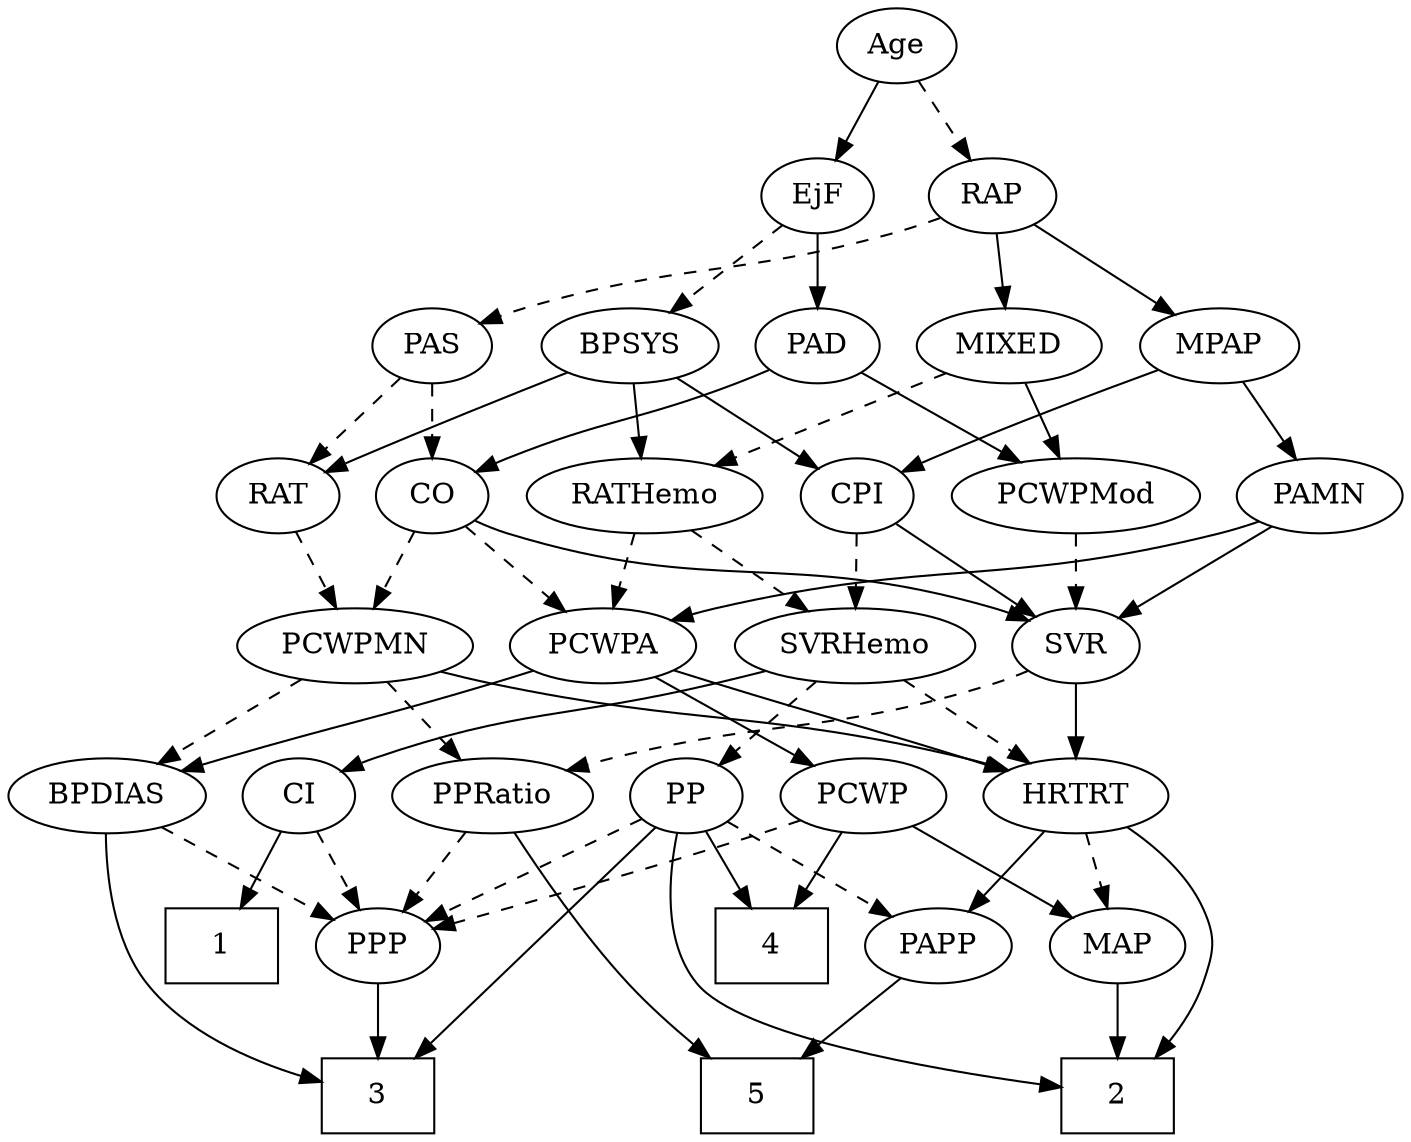strict digraph {
	graph [bb="0,0,581.87,540"];
	node [label="\N"];
	1	[height=0.5,
		pos="157.57,90",
		shape=box,
		width=0.75];
	2	[height=0.5,
		pos="212.57,18",
		shape=box,
		width=0.75];
	3	[height=0.5,
		pos="402.57,18",
		shape=box,
		width=0.75];
	4	[height=0.5,
		pos="267.57,90",
		shape=box,
		width=0.75];
	5	[height=0.5,
		pos="474.57,18",
		shape=box,
		width=0.75];
	Age	[height=0.5,
		pos="391.57,522",
		width=0.75];
	EjF	[height=0.5,
		pos="428.57,450",
		width=0.75];
	Age -> EjF	[pos="e,420.04,467.15 400.16,504.76 404.64,496.28 410.23,485.71 415.26,476.2",
		style=solid];
	RAP	[height=0.5,
		pos="355.57,450",
		width=0.77632];
	Age -> RAP	[pos="e,364.13,467.63 383.22,504.76 378.92,496.4 373.58,486.02 368.74,476.61",
		style=dashed];
	BPSYS	[height=0.5,
		pos="259.57,378",
		width=1.0471];
	EjF -> BPSYS	[pos="e,288.32,389.86 407.35,438.71 402.52,436.44 397.39,434.09 392.57,432 360.9,418.23 324.44,403.79 297.7,393.47",
		style=dashed];
	PAD	[height=0.5,
		pos="442.57,378",
		width=0.79437];
	EjF -> PAD	[pos="e,439.12,396.28 431.96,432.05 433.5,424.35 435.37,415.03 437.1,406.36",
		style=solid];
	MIXED	[height=0.5,
		pos="355.57,378",
		width=1.1193];
	RAP -> MIXED	[pos="e,355.57,396.1 355.57,431.7 355.57,423.98 355.57,414.71 355.57,406.11",
		style=solid];
	MPAP	[height=0.5,
		pos="162.57,378",
		width=0.97491];
	RAP -> MPAP	[pos="e,190.5,389.13 331.91,440.42 298.97,428.47 238.95,406.7 199.93,392.55",
		style=solid];
	PAS	[height=0.5,
		pos="516.57,378",
		width=0.75];
	RAP -> PAS	[pos="e,495.34,389.26 377.81,438.6 382.66,436.38 387.78,434.08 392.57,432 431.34,415.18 441.9,413.03 480.57,396 482.38,395.21 484.22,394.38 \
486.08,393.53",
		style=dashed];
	RATHemo	[height=0.5,
		pos="266.57,306",
		width=1.3721];
	MIXED -> RATHemo	[pos="e,286.46,322.64 336.26,361.81 324.07,352.22 308.11,339.67 294.55,329",
		style=dashed];
	PCWPMod	[height=0.5,
		pos="385.57,306",
		width=1.4443];
	MIXED -> PCWPMod	[pos="e,378.17,324.28 362.84,360.05 366.25,352.09 370.4,342.41 374.21,333.51",
		style=solid];
	PAMN	[height=0.5,
		pos="162.57,306",
		width=1.011];
	MPAP -> PAMN	[pos="e,162.57,324.1 162.57,359.7 162.57,351.98 162.57,342.71 162.57,334.11",
		style=solid];
	CPI	[height=0.5,
		pos="81.574,306",
		width=0.75];
	MPAP -> CPI	[pos="e,97.354,320.64 145.4,362.15 133.63,351.98 117.88,338.37 104.96,327.21",
		style=solid];
	BPSYS -> RATHemo	[pos="e,264.86,324.1 261.3,359.7 262.08,351.98 263,342.71 263.86,334.11",
		style=solid];
	BPSYS -> CPI	[pos="e,102.76,317.37 229.92,366.75 200.99,356.56 155.88,340.16 117.57,324 115.76,323.23 113.9,322.43 112.03,321.6",
		style=solid];
	RAT	[height=0.5,
		pos="554.57,306",
		width=0.75827];
	BPSYS -> RAT	[pos="e,534.02,317.88 287.65,365.92 293.82,363.75 300.36,361.64 306.57,360 398.99,335.65 427.41,352.67 518.57,324 520.5,323.39 522.46,\
322.7 524.42,321.96",
		style=solid];
	CO	[height=0.5,
		pos="482.57,306",
		width=0.75];
	PAD -> CO	[pos="e,473.35,323.15 451.85,360.76 456.75,352.19 462.86,341.49 468.35,331.9",
		style=solid];
	PAD -> PCWPMod	[pos="e,398.98,323.47 429.92,361.46 422.75,352.65 413.61,341.43 405.49,331.46",
		style=solid];
	SVR	[height=0.5,
		pos="242.57,234",
		width=0.77632];
	CO -> SVR	[pos="e,264.17,245.88 461.97,294.28 457.02,291.98 451.68,289.73 446.57,288 374.66,263.63 351.61,275.99 279.57,252 277.66,251.36 275.72,\
250.66 273.77,249.91",
		style=solid];
	PCWPA	[height=0.5,
		pos="330.57,234",
		width=1.1555];
	CO -> PCWPA	[pos="e,358.28,247.54 461.27,294.89 456.45,292.61 451.34,290.21 446.57,288 420.22,275.76 390.4,262.14 367.59,251.77",
		style=dashed];
	PCWPMN	[height=0.5,
		pos="482.57,234",
		width=1.3902];
	CO -> PCWPMN	[pos="e,482.57,252.1 482.57,287.7 482.57,279.98 482.57,270.71 482.57,262.11",
		style=dashed];
	PAS -> CO	[pos="e,490.65,323.63 508.69,360.76 504.67,352.49 499.69,342.23 495.15,332.9",
		style=dashed];
	PAS -> RAT	[pos="e,545.81,323.15 525.39,360.76 529.99,352.28 535.73,341.71 540.9,332.2",
		style=dashed];
	PAMN -> SVR	[pos="e,226.61,248.97 179.93,289.81 191.32,279.85 206.35,266.7 218.84,255.77",
		style=solid];
	PAMN -> PCWPA	[pos="e,301.68,247.04 189.57,293.75 217.39,282.16 261.01,263.98 292.37,250.92",
		style=solid];
	RATHemo -> PCWPA	[pos="e,315.81,251.15 281.42,288.76 289.58,279.84 299.85,268.61 308.89,258.72",
		style=dashed];
	SVRHemo	[height=0.5,
		pos="146.57,234",
		width=1.3902];
	RATHemo -> SVRHemo	[pos="e,171.7,249.65 241.42,290.33 223.74,280.01 199.88,266.1 180.52,254.8",
		style=dashed];
	CPI -> SVR	[pos="e,220.34,245.4 102.81,294.74 107.64,292.47 112.77,290.12 117.57,288 156.25,270.97 166.81,268.82 205.57,252 207.37,251.22 209.22,\
250.41 211.08,249.58",
		style=solid];
	CPI -> SVRHemo	[pos="e,131.45,251.29 95.359,290.15 103.79,281.07 114.78,269.24 124.41,258.87",
		style=dashed];
	RAT -> PCWPMN	[pos="e,499.24,251.2 539.66,290.5 530.08,281.19 517.44,268.9 506.49,258.25",
		style=dashed];
	PPRatio	[height=0.5,
		pos="423.57,162",
		width=1.1013];
	SVR -> PPRatio	[pos="e,393.45,173.77 264.36,222.65 269.33,220.38 274.61,218.05 279.57,216 298.82,208.05 348.24,190.05 383.82,177.24",
		style=dashed];
	HRTRT	[height=0.5,
		pos="237.57,162",
		width=1.1013];
	SVR -> HRTRT	[pos="e,238.8,180.1 241.34,215.7 240.79,207.98 240.12,198.71 239.51,190.11",
		style=solid];
	PCWPMod -> SVR	[pos="e,264.46,245.71 356.64,290.83 332.57,279.05 298.4,262.33 273.73,250.25",
		style=dashed];
	BPDIAS	[height=0.5,
		pos="523.57,162",
		width=1.1735];
	PCWPA -> BPDIAS	[pos="e,492.32,174.33 361.58,221.75 394.41,209.85 446.37,191 482.56,177.88",
		style=solid];
	PCWP	[height=0.5,
		pos="330.57,162",
		width=0.97491];
	PCWPA -> PCWP	[pos="e,330.57,180.1 330.57,215.7 330.57,207.98 330.57,198.71 330.57,190.11",
		style=solid];
	PCWPA -> HRTRT	[pos="e,257.08,177.68 310.39,217.81 297.18,207.86 279.73,194.73 265.22,183.81",
		style=solid];
	PCWPMN -> BPDIAS	[pos="e,513.74,179.79 492.5,216.05 497.33,207.8 503.25,197.7 508.62,188.54",
		style=dashed];
	PCWPMN -> PPRatio	[pos="e,437.05,178.99 468.59,216.41 461.14,207.57 451.84,196.53 443.63,186.79",
		style=dashed];
	PCWPMN -> HRTRT	[pos="e,267.79,173.85 442.55,223.05 402.77,212.96 340.13,196.51 286.57,180 283.61,179.09 280.57,178.11 277.51,177.11",
		style=solid];
	PP	[height=0.5,
		pos="80.574,162",
		width=0.75];
	SVRHemo -> PP	[pos="e,94.45,177.72 131.27,216.76 122.41,207.37 111.13,195.41 101.46,185.15",
		style=dashed];
	CI	[height=0.5,
		pos="152.57,162",
		width=0.75];
	SVRHemo -> CI	[pos="e,151.11,180.1 148.06,215.7 148.72,207.98 149.51,198.71 150.25,190.11",
		style=solid];
	SVRHemo -> HRTRT	[pos="e,218.37,177.77 166.77,217.46 179.52,207.66 196.15,194.86 210.1,184.14",
		style=dashed];
	BPDIAS -> 3	[pos="e,420.85,36.099 511.92,144.41 498.84,126.14 476.7,96.144 455.57,72 447,62.208 437.04,51.978 428.08,43.148",
		style=solid];
	PPP	[height=0.5,
		pos="419.57,90",
		width=0.75];
	BPDIAS -> PPP	[pos="e,437.97,103.38 502.03,146.5 485.91,135.65 463.78,120.75 446.5,109.12",
		style=dashed];
	MAP	[height=0.5,
		pos="343.57,90",
		width=0.84854];
	MAP -> 2	[pos="e,240.04,33.676 321.65,77.284 301.84,66.701 272.31,50.921 248.97,38.448",
		style=solid];
	PP -> 2	[pos="e,185.25,21.933 57.882,151.77 40.325,143.27 17.263,128.8 6.5741,108 -0.73816,93.769 -3.2293,84.645 6.5741,72 27.044,45.597 121.49,\
30.04 175.11,23.188",
		style=solid];
	PP -> 3	[pos="e,375.36,21.995 65.328,146.99 46.714,128.22 19.991,94.65 39.574,72 50.205,59.704 274.76,33.311 365.26,23.126",
		style=solid];
	PP -> 4	[pos="e,240.53,99.554 101.73,150.56 106.57,148.3 111.71,145.99 116.57,144 154.91,128.27 199.83,112.88 230.65,102.77",
		style=solid];
	PP -> PPP	[pos="e,399.06,102.01 101.09,149.99 106.04,147.7 111.4,145.53 116.57,144 231.4,110.04 268.75,141.96 383.57,108 385.51,107.43 387.48,106.76 \
389.44,106.04",
		style=dashed];
	PAPP	[height=0.5,
		pos="80.574,90",
		width=0.88464];
	PP -> PAPP	[pos="e,80.574,108.1 80.574,143.7 80.574,135.98 80.574,126.71 80.574,118.11",
		style=dashed];
	PPP -> 3	[pos="e,406.77,36.275 415.46,72.055 413.57,64.261 411.27,54.822 409.15,46.079",
		style=solid];
	PPRatio -> 5	[pos="e,472.62,36.222 435.46,144.56 442.26,134.46 450.43,120.99 455.57,108 463.46,88.075 468.32,64.283 471.15,46.313",
		style=solid];
	PPRatio -> PPP	[pos="e,420.55,108.1 422.59,143.7 422.14,135.98 421.61,126.71 421.12,118.11",
		style=dashed];
	PCWP -> 4	[pos="e,283.29,108.46 316.59,145.46 308.81,136.82 298.94,125.85 290.1,116.03",
		style=solid];
	PCWP -> MAP	[pos="e,340.37,108.28 333.72,144.05 335.15,136.35 336.88,127.03 338.49,118.36",
		style=solid];
	PCWP -> PPP	[pos="e,402.66,104.3 349.01,146.5 362.21,136.12 380.12,122.03 394.6,110.64",
		style=dashed];
	CI -> 1	[pos="e,156.35,108.1 153.81,143.7 154.36,135.98 155.02,126.71 155.64,118.11",
		style=solid];
	CI -> PPP	[pos="e,399.01,101.83 173.14,150.17 178.1,147.88 183.44,145.65 188.57,144 272.45,116.96 299.69,135.04 383.57,108 385.5,107.38 387.45,106.68 \
389.41,105.92",
		style=dashed];
	PAPP -> 5	[pos="e,447.42,32.954 104.47,77.78 109.99,75.56 115.9,73.466 121.57,72 255.77,37.295 300.2,73.111 437.78,35.654",
		style=solid];
	HRTRT -> 2	[pos="e,215.6,36.189 234.56,143.87 230.3,119.67 222.47,75.211 217.4,46.393",
		style=solid];
	HRTRT -> MAP	[pos="e,323.94,103.96 259.02,146.83 275.2,136.15 297.54,121.4 315.2,109.74",
		style=dashed];
	HRTRT -> PAPP	[pos="e,104.78,101.79 210.23,148.81 183.47,136.88 142.67,118.68 114,105.9",
		style=solid];
}
